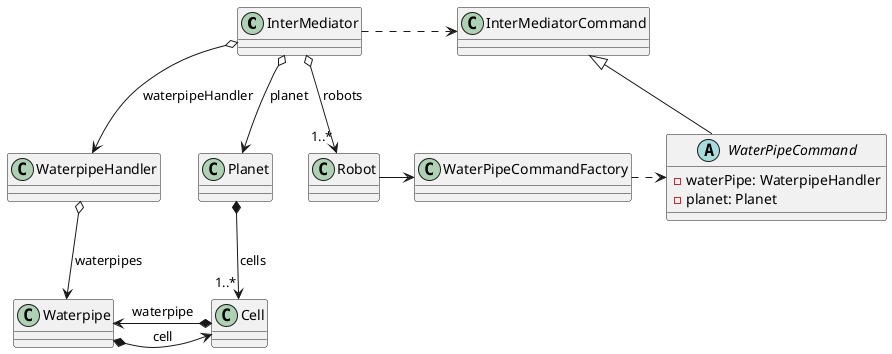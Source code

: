 @startuml
'https://plantuml.com/class-diagram

class InterMediator

class Waterpipe
class WaterpipeHandler
abstract class WaterPipeCommand extends InterMediatorCommand {
    -waterPipe: WaterpipeHandler
    -planet: Planet
}
class WaterPipeCommandFactory

class Robot
class Planet
class Cell

Robot -> WaterPipeCommandFactory
WaterPipeCommandFactory .> WaterPipeCommand
InterMediator .> InterMediatorCommand

InterMediator o--> "1..*" Robot : robots
InterMediator o--> Planet : planet
InterMediator o--> WaterpipeHandler : waterpipeHandler

Planet *--> "1..*" Cell : cells
Cell *-> Waterpipe : waterpipe
Waterpipe *-> Cell : cell

WaterpipeHandler o--> Waterpipe : waterpipes

@enduml